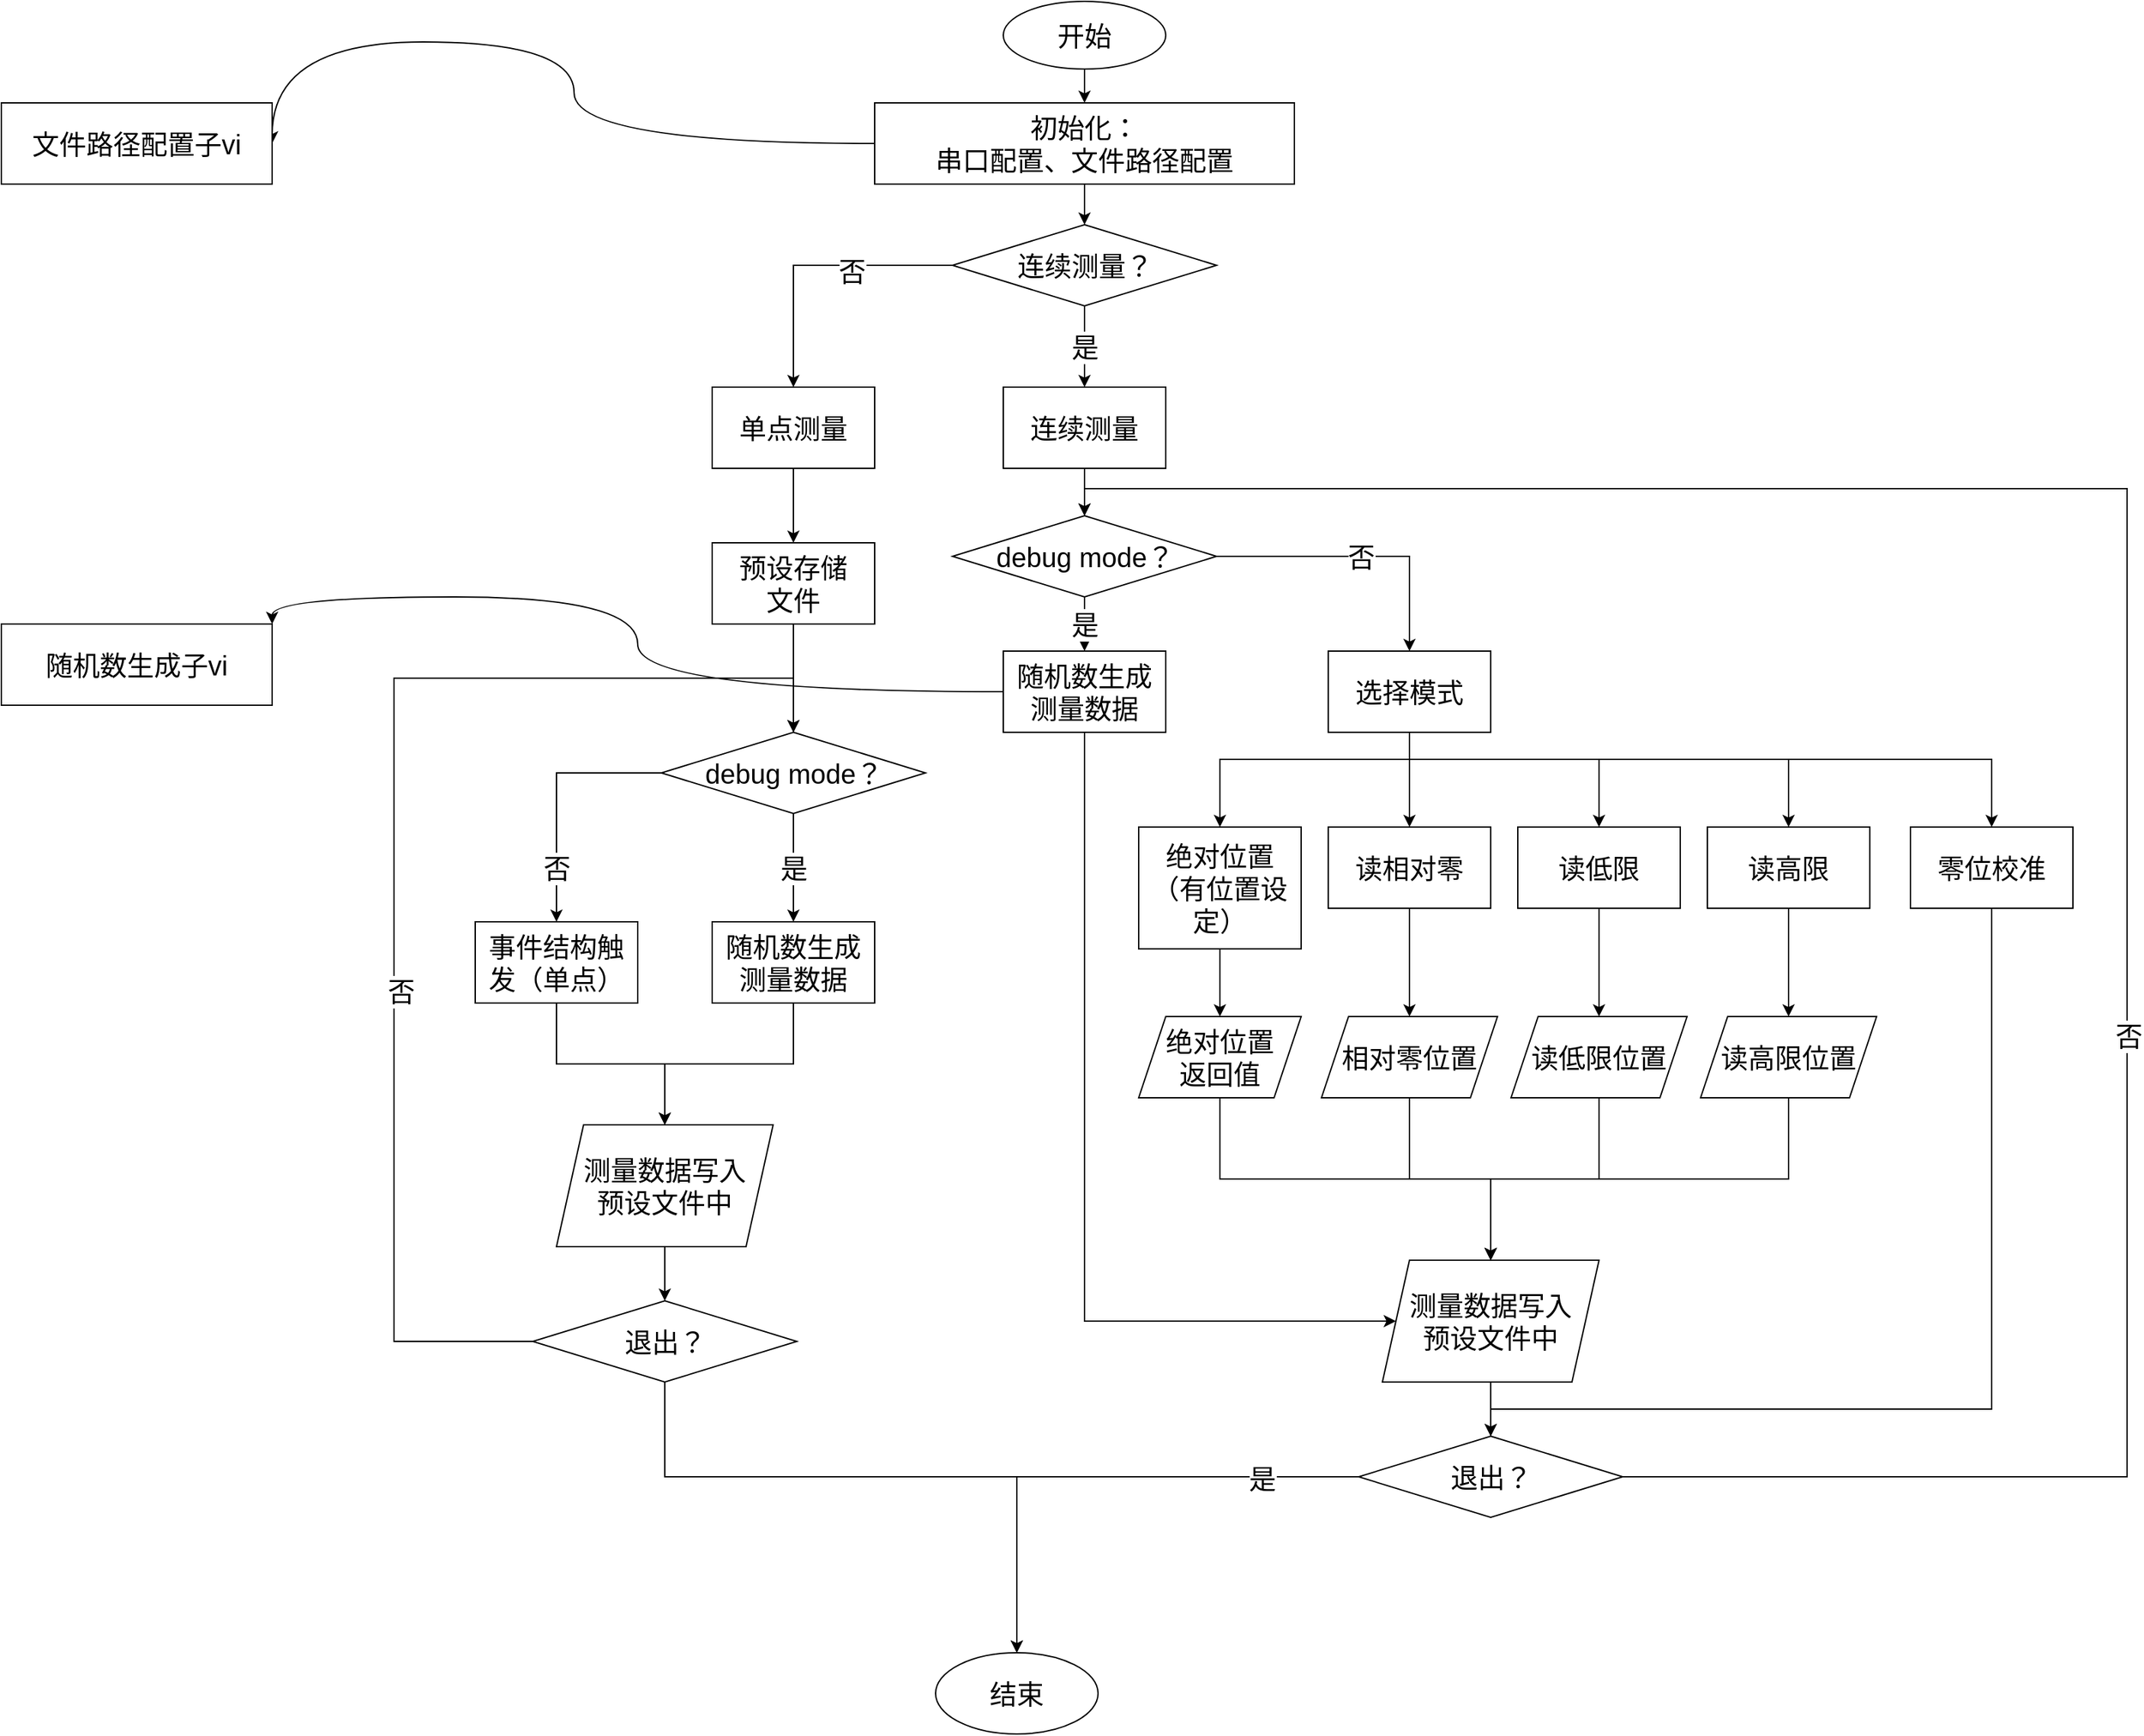 <mxfile version="17.1.5" type="github">
  <diagram name="Page-1" id="74e2e168-ea6b-b213-b513-2b3c1d86103e">
    <mxGraphModel dx="3145" dy="3143" grid="1" gridSize="10" guides="1" tooltips="1" connect="1" arrows="1" fold="1" page="1" pageScale="1" pageWidth="1100" pageHeight="850" background="none" math="0" shadow="0">
      <root>
        <mxCell id="0" />
        <mxCell id="1" parent="0" />
        <mxCell id="7BBMDYZycmkGAkKfoM8b-6" value="" style="edgeStyle=orthogonalEdgeStyle;rounded=0;orthogonalLoop=1;jettySize=auto;html=1;fontSize=20;" edge="1" parent="1" source="7BBMDYZycmkGAkKfoM8b-3" target="7BBMDYZycmkGAkKfoM8b-5">
          <mxGeometry relative="1" as="geometry" />
        </mxCell>
        <mxCell id="7BBMDYZycmkGAkKfoM8b-15" value="否" style="edgeLabel;html=1;align=center;verticalAlign=middle;resizable=0;points=[];fontSize=20;" vertex="1" connectable="0" parent="7BBMDYZycmkGAkKfoM8b-6">
          <mxGeometry x="-0.278" y="4" relative="1" as="geometry">
            <mxPoint as="offset" />
          </mxGeometry>
        </mxCell>
        <mxCell id="7BBMDYZycmkGAkKfoM8b-17" value="是" style="edgeStyle=orthogonalEdgeStyle;rounded=0;orthogonalLoop=1;jettySize=auto;html=1;fontSize=20;" edge="1" parent="1" source="7BBMDYZycmkGAkKfoM8b-3" target="7BBMDYZycmkGAkKfoM8b-16">
          <mxGeometry relative="1" as="geometry" />
        </mxCell>
        <mxCell id="7BBMDYZycmkGAkKfoM8b-3" value="连续测量？" style="rhombus;whiteSpace=wrap;html=1;rounded=0;fontSize=20;" vertex="1" parent="1">
          <mxGeometry x="442.5" y="245" width="195" height="60" as="geometry" />
        </mxCell>
        <mxCell id="7BBMDYZycmkGAkKfoM8b-66" value="" style="edgeStyle=orthogonalEdgeStyle;rounded=0;orthogonalLoop=1;jettySize=auto;html=1;fontSize=20;" edge="1" parent="1" source="7BBMDYZycmkGAkKfoM8b-5" target="7BBMDYZycmkGAkKfoM8b-65">
          <mxGeometry relative="1" as="geometry" />
        </mxCell>
        <mxCell id="7BBMDYZycmkGAkKfoM8b-5" value="单点测量" style="whiteSpace=wrap;html=1;fontSize=20;rounded=0;" vertex="1" parent="1">
          <mxGeometry x="265" y="365" width="120" height="60" as="geometry" />
        </mxCell>
        <mxCell id="7BBMDYZycmkGAkKfoM8b-14" style="edgeStyle=orthogonalEdgeStyle;rounded=0;orthogonalLoop=1;jettySize=auto;html=1;entryX=0.5;entryY=0;entryDx=0;entryDy=0;fontSize=20;" edge="1" parent="1" source="7BBMDYZycmkGAkKfoM8b-9" target="7BBMDYZycmkGAkKfoM8b-3">
          <mxGeometry relative="1" as="geometry" />
        </mxCell>
        <mxCell id="7BBMDYZycmkGAkKfoM8b-105" style="edgeStyle=orthogonalEdgeStyle;curved=1;rounded=0;orthogonalLoop=1;jettySize=auto;html=1;entryX=1;entryY=0.5;entryDx=0;entryDy=0;fontSize=20;" edge="1" parent="1" source="7BBMDYZycmkGAkKfoM8b-9" target="7BBMDYZycmkGAkKfoM8b-99">
          <mxGeometry relative="1" as="geometry">
            <Array as="points">
              <mxPoint x="163" y="185" />
              <mxPoint x="163" y="110" />
              <mxPoint x="-60" y="110" />
            </Array>
          </mxGeometry>
        </mxCell>
        <mxCell id="7BBMDYZycmkGAkKfoM8b-9" value="初始化：&lt;br&gt;串口配置、文件路径配置" style="rounded=0;whiteSpace=wrap;html=1;fontSize=20;" vertex="1" parent="1">
          <mxGeometry x="385" y="155" width="310" height="60" as="geometry" />
        </mxCell>
        <mxCell id="7BBMDYZycmkGAkKfoM8b-13" style="edgeStyle=orthogonalEdgeStyle;rounded=0;orthogonalLoop=1;jettySize=auto;html=1;entryX=0.5;entryY=0;entryDx=0;entryDy=0;fontSize=20;" edge="1" parent="1" source="7BBMDYZycmkGAkKfoM8b-11" target="7BBMDYZycmkGAkKfoM8b-9">
          <mxGeometry relative="1" as="geometry" />
        </mxCell>
        <mxCell id="7BBMDYZycmkGAkKfoM8b-11" value="开始" style="ellipse;whiteSpace=wrap;html=1;rounded=0;fontSize=20;" vertex="1" parent="1">
          <mxGeometry x="480" y="80" width="120" height="50" as="geometry" />
        </mxCell>
        <mxCell id="7BBMDYZycmkGAkKfoM8b-32" style="edgeStyle=orthogonalEdgeStyle;rounded=0;orthogonalLoop=1;jettySize=auto;html=1;entryX=0.5;entryY=0;entryDx=0;entryDy=0;fontSize=20;" edge="1" parent="1" source="7BBMDYZycmkGAkKfoM8b-16" target="7BBMDYZycmkGAkKfoM8b-29">
          <mxGeometry relative="1" as="geometry" />
        </mxCell>
        <mxCell id="7BBMDYZycmkGAkKfoM8b-16" value="连续测量" style="whiteSpace=wrap;html=1;fontSize=20;rounded=0;" vertex="1" parent="1">
          <mxGeometry x="480" y="365" width="120" height="60" as="geometry" />
        </mxCell>
        <mxCell id="7BBMDYZycmkGAkKfoM8b-21" value="否" style="edgeStyle=orthogonalEdgeStyle;rounded=0;orthogonalLoop=1;jettySize=auto;html=1;fontSize=20;" edge="1" parent="1" source="7BBMDYZycmkGAkKfoM8b-18" target="7BBMDYZycmkGAkKfoM8b-20">
          <mxGeometry x="0.574" relative="1" as="geometry">
            <mxPoint as="offset" />
          </mxGeometry>
        </mxCell>
        <mxCell id="7BBMDYZycmkGAkKfoM8b-23" value="是" style="edgeStyle=orthogonalEdgeStyle;rounded=0;orthogonalLoop=1;jettySize=auto;html=1;fontSize=20;" edge="1" parent="1" source="7BBMDYZycmkGAkKfoM8b-18" target="7BBMDYZycmkGAkKfoM8b-22">
          <mxGeometry relative="1" as="geometry" />
        </mxCell>
        <mxCell id="7BBMDYZycmkGAkKfoM8b-18" value="debug mode？" style="rhombus;whiteSpace=wrap;html=1;rounded=0;fontSize=20;" vertex="1" parent="1">
          <mxGeometry x="227.5" y="620" width="195" height="60" as="geometry" />
        </mxCell>
        <mxCell id="7BBMDYZycmkGAkKfoM8b-36" value="" style="edgeStyle=orthogonalEdgeStyle;rounded=0;orthogonalLoop=1;jettySize=auto;html=1;fontSize=20;" edge="1" parent="1" source="7BBMDYZycmkGAkKfoM8b-20" target="7BBMDYZycmkGAkKfoM8b-35">
          <mxGeometry relative="1" as="geometry" />
        </mxCell>
        <mxCell id="7BBMDYZycmkGAkKfoM8b-20" value="事件结构触发（单点）" style="whiteSpace=wrap;html=1;fontSize=20;rounded=0;" vertex="1" parent="1">
          <mxGeometry x="90" y="760" width="120" height="60" as="geometry" />
        </mxCell>
        <mxCell id="7BBMDYZycmkGAkKfoM8b-37" style="edgeStyle=orthogonalEdgeStyle;rounded=0;orthogonalLoop=1;jettySize=auto;html=1;entryX=0.5;entryY=0;entryDx=0;entryDy=0;fontSize=20;" edge="1" parent="1" source="7BBMDYZycmkGAkKfoM8b-22" target="7BBMDYZycmkGAkKfoM8b-35">
          <mxGeometry relative="1" as="geometry" />
        </mxCell>
        <mxCell id="7BBMDYZycmkGAkKfoM8b-22" value="随机数生成测量数据" style="whiteSpace=wrap;html=1;fontSize=20;rounded=0;" vertex="1" parent="1">
          <mxGeometry x="265" y="760" width="120" height="60" as="geometry" />
        </mxCell>
        <mxCell id="7BBMDYZycmkGAkKfoM8b-27" value="否" style="edgeStyle=orthogonalEdgeStyle;rounded=0;orthogonalLoop=1;jettySize=auto;html=1;fontSize=20;" edge="1" source="7BBMDYZycmkGAkKfoM8b-29" target="7BBMDYZycmkGAkKfoM8b-30" parent="1">
          <mxGeometry relative="1" as="geometry" />
        </mxCell>
        <mxCell id="7BBMDYZycmkGAkKfoM8b-28" value="是" style="edgeStyle=orthogonalEdgeStyle;rounded=0;orthogonalLoop=1;jettySize=auto;html=1;fontSize=20;" edge="1" source="7BBMDYZycmkGAkKfoM8b-29" target="7BBMDYZycmkGAkKfoM8b-31" parent="1">
          <mxGeometry relative="1" as="geometry" />
        </mxCell>
        <mxCell id="7BBMDYZycmkGAkKfoM8b-29" value="debug mode？" style="rhombus;whiteSpace=wrap;html=1;rounded=0;fontSize=20;" vertex="1" parent="1">
          <mxGeometry x="442.5" y="460" width="195" height="60" as="geometry" />
        </mxCell>
        <mxCell id="7BBMDYZycmkGAkKfoM8b-50" style="edgeStyle=orthogonalEdgeStyle;rounded=0;orthogonalLoop=1;jettySize=auto;html=1;entryX=0.5;entryY=0;entryDx=0;entryDy=0;fontSize=20;" edge="1" parent="1" source="7BBMDYZycmkGAkKfoM8b-30" target="7BBMDYZycmkGAkKfoM8b-41">
          <mxGeometry relative="1" as="geometry" />
        </mxCell>
        <mxCell id="7BBMDYZycmkGAkKfoM8b-51" style="edgeStyle=orthogonalEdgeStyle;rounded=0;orthogonalLoop=1;jettySize=auto;html=1;entryX=0.5;entryY=0;entryDx=0;entryDy=0;fontSize=20;" edge="1" parent="1" source="7BBMDYZycmkGAkKfoM8b-30" target="7BBMDYZycmkGAkKfoM8b-40">
          <mxGeometry relative="1" as="geometry">
            <Array as="points">
              <mxPoint x="780" y="640" />
              <mxPoint x="640" y="640" />
            </Array>
          </mxGeometry>
        </mxCell>
        <mxCell id="7BBMDYZycmkGAkKfoM8b-53" style="edgeStyle=orthogonalEdgeStyle;rounded=0;orthogonalLoop=1;jettySize=auto;html=1;fontSize=20;" edge="1" parent="1" source="7BBMDYZycmkGAkKfoM8b-30" target="7BBMDYZycmkGAkKfoM8b-42">
          <mxGeometry relative="1" as="geometry">
            <Array as="points">
              <mxPoint x="780" y="640" />
              <mxPoint x="920" y="640" />
            </Array>
          </mxGeometry>
        </mxCell>
        <mxCell id="7BBMDYZycmkGAkKfoM8b-54" style="edgeStyle=orthogonalEdgeStyle;rounded=0;orthogonalLoop=1;jettySize=auto;html=1;entryX=0.5;entryY=0;entryDx=0;entryDy=0;fontSize=20;" edge="1" parent="1" source="7BBMDYZycmkGAkKfoM8b-30" target="7BBMDYZycmkGAkKfoM8b-43">
          <mxGeometry relative="1" as="geometry">
            <Array as="points">
              <mxPoint x="780" y="640" />
              <mxPoint x="1060" y="640" />
            </Array>
          </mxGeometry>
        </mxCell>
        <mxCell id="7BBMDYZycmkGAkKfoM8b-93" style="edgeStyle=orthogonalEdgeStyle;rounded=0;orthogonalLoop=1;jettySize=auto;html=1;entryX=0.5;entryY=0;entryDx=0;entryDy=0;fontSize=20;" edge="1" parent="1" source="7BBMDYZycmkGAkKfoM8b-30" target="7BBMDYZycmkGAkKfoM8b-38">
          <mxGeometry relative="1" as="geometry">
            <Array as="points">
              <mxPoint x="780" y="640" />
              <mxPoint x="1210" y="640" />
            </Array>
          </mxGeometry>
        </mxCell>
        <mxCell id="7BBMDYZycmkGAkKfoM8b-30" value="选择模式" style="whiteSpace=wrap;html=1;fontSize=20;rounded=0;" vertex="1" parent="1">
          <mxGeometry x="720" y="560" width="120" height="60" as="geometry" />
        </mxCell>
        <mxCell id="7BBMDYZycmkGAkKfoM8b-94" style="edgeStyle=orthogonalEdgeStyle;rounded=0;orthogonalLoop=1;jettySize=auto;html=1;fontSize=20;" edge="1" parent="1" source="7BBMDYZycmkGAkKfoM8b-31" target="7BBMDYZycmkGAkKfoM8b-70">
          <mxGeometry relative="1" as="geometry">
            <Array as="points">
              <mxPoint x="540" y="1055" />
            </Array>
          </mxGeometry>
        </mxCell>
        <mxCell id="7BBMDYZycmkGAkKfoM8b-106" style="edgeStyle=orthogonalEdgeStyle;curved=1;rounded=0;orthogonalLoop=1;jettySize=auto;html=1;entryX=1;entryY=0;entryDx=0;entryDy=0;fontSize=20;" edge="1" parent="1" source="7BBMDYZycmkGAkKfoM8b-31" target="7BBMDYZycmkGAkKfoM8b-100">
          <mxGeometry relative="1" as="geometry" />
        </mxCell>
        <mxCell id="7BBMDYZycmkGAkKfoM8b-31" value="随机数生成测量数据" style="whiteSpace=wrap;html=1;fontSize=20;rounded=0;" vertex="1" parent="1">
          <mxGeometry x="480" y="560" width="120" height="60" as="geometry" />
        </mxCell>
        <mxCell id="7BBMDYZycmkGAkKfoM8b-83" value="" style="edgeStyle=orthogonalEdgeStyle;rounded=0;orthogonalLoop=1;jettySize=auto;html=1;fontSize=20;" edge="1" parent="1" source="7BBMDYZycmkGAkKfoM8b-35" target="7BBMDYZycmkGAkKfoM8b-82">
          <mxGeometry relative="1" as="geometry" />
        </mxCell>
        <mxCell id="7BBMDYZycmkGAkKfoM8b-35" value="&lt;span&gt;测量数据写入&lt;br&gt;预设文件中&lt;/span&gt;" style="shape=parallelogram;perimeter=parallelogramPerimeter;whiteSpace=wrap;html=1;fixedSize=1;fontSize=20;rounded=0;" vertex="1" parent="1">
          <mxGeometry x="150" y="910" width="160" height="90" as="geometry" />
        </mxCell>
        <mxCell id="7BBMDYZycmkGAkKfoM8b-97" style="edgeStyle=orthogonalEdgeStyle;rounded=0;orthogonalLoop=1;jettySize=auto;html=1;fontSize=20;" edge="1" parent="1" source="7BBMDYZycmkGAkKfoM8b-38" target="7BBMDYZycmkGAkKfoM8b-88">
          <mxGeometry relative="1" as="geometry">
            <Array as="points">
              <mxPoint x="1210" y="1120" />
              <mxPoint x="840" y="1120" />
            </Array>
          </mxGeometry>
        </mxCell>
        <mxCell id="7BBMDYZycmkGAkKfoM8b-38" value="零位校准" style="whiteSpace=wrap;html=1;fontSize=20;rounded=0;" vertex="1" parent="1">
          <mxGeometry x="1150" y="690" width="120" height="60" as="geometry" />
        </mxCell>
        <mxCell id="7BBMDYZycmkGAkKfoM8b-58" value="" style="edgeStyle=orthogonalEdgeStyle;rounded=0;orthogonalLoop=1;jettySize=auto;html=1;fontSize=20;" edge="1" parent="1" source="7BBMDYZycmkGAkKfoM8b-40" target="7BBMDYZycmkGAkKfoM8b-57">
          <mxGeometry relative="1" as="geometry" />
        </mxCell>
        <mxCell id="7BBMDYZycmkGAkKfoM8b-40" value="绝对位置（有位置设定）" style="whiteSpace=wrap;html=1;fontSize=20;rounded=0;" vertex="1" parent="1">
          <mxGeometry x="580" y="690" width="120" height="90" as="geometry" />
        </mxCell>
        <mxCell id="7BBMDYZycmkGAkKfoM8b-60" value="" style="edgeStyle=orthogonalEdgeStyle;rounded=0;orthogonalLoop=1;jettySize=auto;html=1;fontSize=20;" edge="1" parent="1" source="7BBMDYZycmkGAkKfoM8b-41" target="7BBMDYZycmkGAkKfoM8b-59">
          <mxGeometry relative="1" as="geometry" />
        </mxCell>
        <mxCell id="7BBMDYZycmkGAkKfoM8b-41" value="读相对零" style="whiteSpace=wrap;html=1;fontSize=20;rounded=0;" vertex="1" parent="1">
          <mxGeometry x="720" y="690" width="120" height="60" as="geometry" />
        </mxCell>
        <mxCell id="7BBMDYZycmkGAkKfoM8b-62" value="" style="edgeStyle=orthogonalEdgeStyle;rounded=0;orthogonalLoop=1;jettySize=auto;html=1;fontSize=20;" edge="1" parent="1" source="7BBMDYZycmkGAkKfoM8b-42" target="7BBMDYZycmkGAkKfoM8b-61">
          <mxGeometry relative="1" as="geometry" />
        </mxCell>
        <mxCell id="7BBMDYZycmkGAkKfoM8b-42" value="读低限" style="whiteSpace=wrap;html=1;fontSize=20;rounded=0;" vertex="1" parent="1">
          <mxGeometry x="860" y="690" width="120" height="60" as="geometry" />
        </mxCell>
        <mxCell id="7BBMDYZycmkGAkKfoM8b-64" value="" style="edgeStyle=orthogonalEdgeStyle;rounded=0;orthogonalLoop=1;jettySize=auto;html=1;fontSize=20;" edge="1" parent="1" source="7BBMDYZycmkGAkKfoM8b-43" target="7BBMDYZycmkGAkKfoM8b-63">
          <mxGeometry relative="1" as="geometry" />
        </mxCell>
        <mxCell id="7BBMDYZycmkGAkKfoM8b-43" value="读高限" style="whiteSpace=wrap;html=1;fontSize=20;rounded=0;" vertex="1" parent="1">
          <mxGeometry x="1000" y="690" width="120" height="60" as="geometry" />
        </mxCell>
        <mxCell id="7BBMDYZycmkGAkKfoM8b-73" style="edgeStyle=orthogonalEdgeStyle;rounded=0;orthogonalLoop=1;jettySize=auto;html=1;entryX=0.5;entryY=0;entryDx=0;entryDy=0;fontSize=20;" edge="1" parent="1" source="7BBMDYZycmkGAkKfoM8b-57" target="7BBMDYZycmkGAkKfoM8b-70">
          <mxGeometry relative="1" as="geometry">
            <Array as="points">
              <mxPoint x="640" y="950" />
              <mxPoint x="840" y="950" />
            </Array>
          </mxGeometry>
        </mxCell>
        <mxCell id="7BBMDYZycmkGAkKfoM8b-57" value="绝对位置&lt;br&gt;返回值" style="shape=parallelogram;perimeter=parallelogramPerimeter;whiteSpace=wrap;html=1;fixedSize=1;fontSize=20;rounded=0;" vertex="1" parent="1">
          <mxGeometry x="580" y="830" width="120" height="60" as="geometry" />
        </mxCell>
        <mxCell id="7BBMDYZycmkGAkKfoM8b-72" style="edgeStyle=orthogonalEdgeStyle;rounded=0;orthogonalLoop=1;jettySize=auto;html=1;entryX=0.5;entryY=0;entryDx=0;entryDy=0;fontSize=20;" edge="1" parent="1" source="7BBMDYZycmkGAkKfoM8b-59" target="7BBMDYZycmkGAkKfoM8b-70">
          <mxGeometry relative="1" as="geometry" />
        </mxCell>
        <mxCell id="7BBMDYZycmkGAkKfoM8b-59" value="相对零位置" style="shape=parallelogram;perimeter=parallelogramPerimeter;whiteSpace=wrap;html=1;fixedSize=1;fontSize=20;rounded=0;" vertex="1" parent="1">
          <mxGeometry x="715" y="830" width="130" height="60" as="geometry" />
        </mxCell>
        <mxCell id="7BBMDYZycmkGAkKfoM8b-71" style="edgeStyle=orthogonalEdgeStyle;rounded=0;orthogonalLoop=1;jettySize=auto;html=1;fontSize=20;" edge="1" parent="1" source="7BBMDYZycmkGAkKfoM8b-61" target="7BBMDYZycmkGAkKfoM8b-70">
          <mxGeometry relative="1" as="geometry" />
        </mxCell>
        <mxCell id="7BBMDYZycmkGAkKfoM8b-61" value="读低限位置" style="shape=parallelogram;perimeter=parallelogramPerimeter;whiteSpace=wrap;html=1;fixedSize=1;fontSize=20;rounded=0;" vertex="1" parent="1">
          <mxGeometry x="855" y="830" width="130" height="60" as="geometry" />
        </mxCell>
        <mxCell id="7BBMDYZycmkGAkKfoM8b-74" style="edgeStyle=orthogonalEdgeStyle;rounded=0;orthogonalLoop=1;jettySize=auto;html=1;fontSize=20;entryX=0.5;entryY=0;entryDx=0;entryDy=0;" edge="1" parent="1" source="7BBMDYZycmkGAkKfoM8b-63" target="7BBMDYZycmkGAkKfoM8b-70">
          <mxGeometry relative="1" as="geometry">
            <mxPoint x="840" y="1000" as="targetPoint" />
            <Array as="points">
              <mxPoint x="1060" y="950" />
              <mxPoint x="840" y="950" />
            </Array>
          </mxGeometry>
        </mxCell>
        <mxCell id="7BBMDYZycmkGAkKfoM8b-63" value="读高限位置" style="shape=parallelogram;perimeter=parallelogramPerimeter;whiteSpace=wrap;html=1;fixedSize=1;fontSize=20;rounded=0;" vertex="1" parent="1">
          <mxGeometry x="995" y="830" width="130" height="60" as="geometry" />
        </mxCell>
        <mxCell id="7BBMDYZycmkGAkKfoM8b-67" value="" style="edgeStyle=orthogonalEdgeStyle;rounded=0;orthogonalLoop=1;jettySize=auto;html=1;fontSize=20;" edge="1" parent="1" source="7BBMDYZycmkGAkKfoM8b-65" target="7BBMDYZycmkGAkKfoM8b-18">
          <mxGeometry relative="1" as="geometry" />
        </mxCell>
        <mxCell id="7BBMDYZycmkGAkKfoM8b-65" value="预设存储&lt;br&gt;文件" style="whiteSpace=wrap;html=1;fontSize=20;rounded=0;" vertex="1" parent="1">
          <mxGeometry x="265" y="480" width="120" height="60" as="geometry" />
        </mxCell>
        <mxCell id="7BBMDYZycmkGAkKfoM8b-89" value="" style="edgeStyle=orthogonalEdgeStyle;rounded=0;orthogonalLoop=1;jettySize=auto;html=1;fontSize=20;" edge="1" parent="1" source="7BBMDYZycmkGAkKfoM8b-70" target="7BBMDYZycmkGAkKfoM8b-88">
          <mxGeometry relative="1" as="geometry" />
        </mxCell>
        <mxCell id="7BBMDYZycmkGAkKfoM8b-70" value="&lt;span&gt;测量数据写入&lt;br&gt;预设文件中&lt;/span&gt;" style="shape=parallelogram;perimeter=parallelogramPerimeter;whiteSpace=wrap;html=1;fixedSize=1;fontSize=20;rounded=0;" vertex="1" parent="1">
          <mxGeometry x="760" y="1010" width="160" height="90" as="geometry" />
        </mxCell>
        <mxCell id="7BBMDYZycmkGAkKfoM8b-75" value="结束" style="ellipse;whiteSpace=wrap;html=1;fontSize=20;rounded=0;" vertex="1" parent="1">
          <mxGeometry x="430" y="1300" width="120" height="60" as="geometry" />
        </mxCell>
        <mxCell id="7BBMDYZycmkGAkKfoM8b-84" style="edgeStyle=orthogonalEdgeStyle;rounded=0;orthogonalLoop=1;jettySize=auto;html=1;exitX=0;exitY=0.5;exitDx=0;exitDy=0;fontSize=20;entryX=0.5;entryY=0;entryDx=0;entryDy=0;" edge="1" parent="1" source="7BBMDYZycmkGAkKfoM8b-82" target="7BBMDYZycmkGAkKfoM8b-18">
          <mxGeometry relative="1" as="geometry">
            <mxPoint x="30" y="580" as="targetPoint" />
            <Array as="points">
              <mxPoint x="30" y="1070" />
              <mxPoint x="30" y="580" />
              <mxPoint x="325" y="580" />
            </Array>
          </mxGeometry>
        </mxCell>
        <mxCell id="7BBMDYZycmkGAkKfoM8b-85" value="否" style="edgeLabel;html=1;align=center;verticalAlign=middle;resizable=0;points=[];fontSize=20;" vertex="1" connectable="0" parent="7BBMDYZycmkGAkKfoM8b-84">
          <mxGeometry x="-0.715" y="-5" relative="1" as="geometry">
            <mxPoint y="-230" as="offset" />
          </mxGeometry>
        </mxCell>
        <mxCell id="7BBMDYZycmkGAkKfoM8b-87" style="edgeStyle=orthogonalEdgeStyle;rounded=0;orthogonalLoop=1;jettySize=auto;html=1;fontSize=20;entryX=0.5;entryY=0;entryDx=0;entryDy=0;" edge="1" parent="1" source="7BBMDYZycmkGAkKfoM8b-82" target="7BBMDYZycmkGAkKfoM8b-75">
          <mxGeometry relative="1" as="geometry">
            <mxPoint x="490" y="1130" as="targetPoint" />
            <Array as="points">
              <mxPoint x="230" y="1170" />
              <mxPoint x="490" y="1170" />
            </Array>
          </mxGeometry>
        </mxCell>
        <mxCell id="7BBMDYZycmkGAkKfoM8b-82" value="退出？" style="rhombus;whiteSpace=wrap;html=1;rounded=0;fontSize=20;" vertex="1" parent="1">
          <mxGeometry x="132.5" y="1040" width="195" height="60" as="geometry" />
        </mxCell>
        <mxCell id="7BBMDYZycmkGAkKfoM8b-90" style="edgeStyle=orthogonalEdgeStyle;rounded=0;orthogonalLoop=1;jettySize=auto;html=1;fontSize=20;" edge="1" parent="1" source="7BBMDYZycmkGAkKfoM8b-88" target="7BBMDYZycmkGAkKfoM8b-75">
          <mxGeometry relative="1" as="geometry" />
        </mxCell>
        <mxCell id="7BBMDYZycmkGAkKfoM8b-96" value="是" style="edgeLabel;html=1;align=center;verticalAlign=middle;resizable=0;points=[];fontSize=20;" vertex="1" connectable="0" parent="7BBMDYZycmkGAkKfoM8b-90">
          <mxGeometry x="-0.618" y="1" relative="1" as="geometry">
            <mxPoint x="1" as="offset" />
          </mxGeometry>
        </mxCell>
        <mxCell id="7BBMDYZycmkGAkKfoM8b-91" style="edgeStyle=orthogonalEdgeStyle;rounded=0;orthogonalLoop=1;jettySize=auto;html=1;entryX=0.5;entryY=0;entryDx=0;entryDy=0;fontSize=20;" edge="1" parent="1" source="7BBMDYZycmkGAkKfoM8b-88" target="7BBMDYZycmkGAkKfoM8b-29">
          <mxGeometry relative="1" as="geometry">
            <Array as="points">
              <mxPoint x="1310" y="1170" />
              <mxPoint x="1310" y="440" />
              <mxPoint x="540" y="440" />
            </Array>
          </mxGeometry>
        </mxCell>
        <mxCell id="7BBMDYZycmkGAkKfoM8b-95" value="否" style="edgeLabel;html=1;align=center;verticalAlign=middle;resizable=0;points=[];fontSize=20;" vertex="1" connectable="0" parent="7BBMDYZycmkGAkKfoM8b-91">
          <mxGeometry x="-0.261" y="-1" relative="1" as="geometry">
            <mxPoint y="1" as="offset" />
          </mxGeometry>
        </mxCell>
        <mxCell id="7BBMDYZycmkGAkKfoM8b-88" value="退出？" style="rhombus;whiteSpace=wrap;html=1;rounded=0;fontSize=20;" vertex="1" parent="1">
          <mxGeometry x="742.5" y="1140" width="195" height="60" as="geometry" />
        </mxCell>
        <mxCell id="7BBMDYZycmkGAkKfoM8b-99" value="文件路径配置子vi" style="whiteSpace=wrap;html=1;rounded=0;fontSize=20;" vertex="1" parent="1">
          <mxGeometry x="-260" y="155" width="200" height="60" as="geometry" />
        </mxCell>
        <mxCell id="7BBMDYZycmkGAkKfoM8b-100" value="随机数生成子vi" style="whiteSpace=wrap;html=1;rounded=0;fontSize=20;" vertex="1" parent="1">
          <mxGeometry x="-260" y="540" width="200" height="60" as="geometry" />
        </mxCell>
      </root>
    </mxGraphModel>
  </diagram>
</mxfile>
